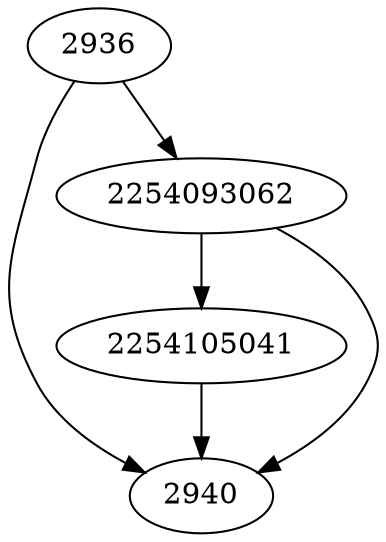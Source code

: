 strict digraph  {
2936;
2254105041;
2940;
2254093062;
2936 -> 2254093062;
2936 -> 2940;
2254105041 -> 2940;
2254093062 -> 2254105041;
2254093062 -> 2940;
}
